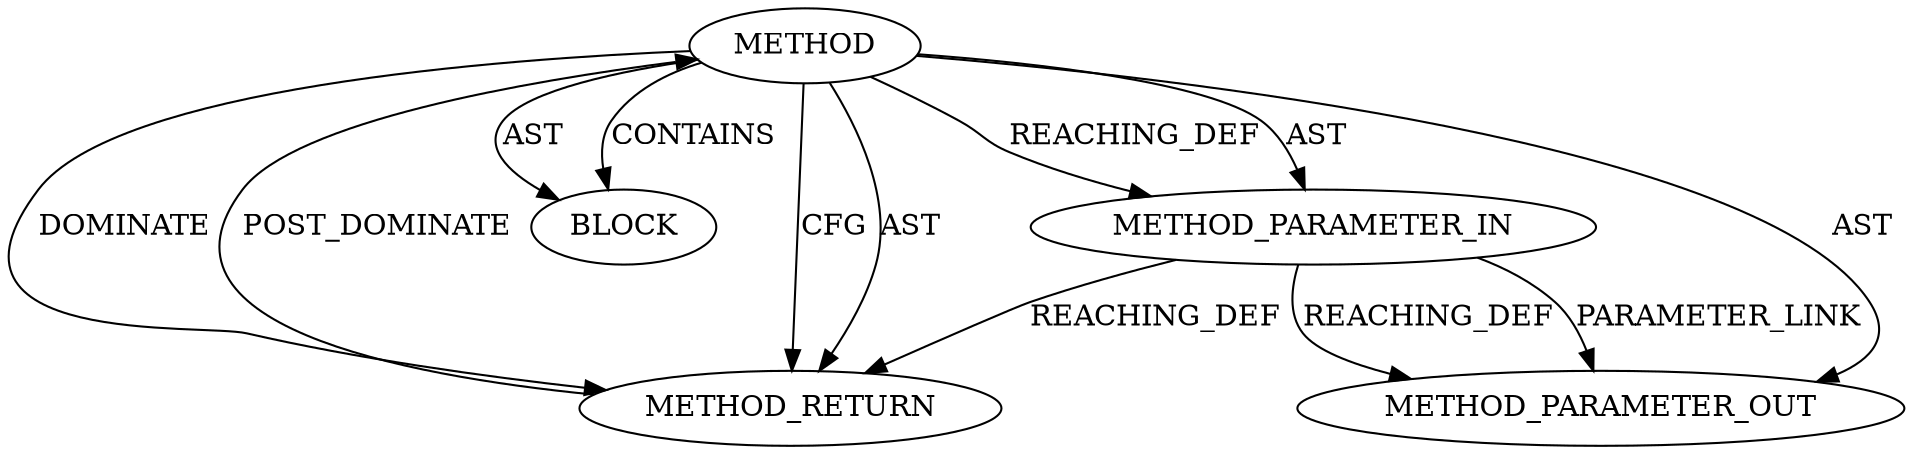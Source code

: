 digraph {
  18574 [label=BLOCK ORDER=2 ARGUMENT_INDEX=-1 CODE="<empty>" TYPE_FULL_NAME="<empty>"]
  18575 [label=METHOD_RETURN ORDER=3 CODE="RET" COLUMN_NUMBER=8 LINE_NUMBER=44 TYPE_FULL_NAME="static" EVALUATION_STRATEGY="BY_VALUE"]
  18573 [label=METHOD_PARAMETER_IN ORDER=1 CODE="device_spinlock" IS_VARIADIC=false COLUMN_NUMBER=24 LINE_NUMBER=44 TYPE_FULL_NAME="ANY" EVALUATION_STRATEGY="BY_VALUE" INDEX=1 NAME="device_spinlock"]
  21722 [label=METHOD_PARAMETER_OUT ORDER=1 CODE="device_spinlock" IS_VARIADIC=false COLUMN_NUMBER=24 LINE_NUMBER=44 TYPE_FULL_NAME="ANY" EVALUATION_STRATEGY="BY_VALUE" INDEX=1 NAME="device_spinlock"]
  18572 [label=METHOD COLUMN_NUMBER=8 LINE_NUMBER=44 COLUMN_NUMBER_END=39 IS_EXTERNAL=false SIGNATURE="static DEFINE_SPINLOCK (ANY)" NAME="DEFINE_SPINLOCK" AST_PARENT_TYPE="TYPE_DECL" AST_PARENT_FULL_NAME="tls_toe.c:<global>" ORDER=2 CODE="static DEFINE_SPINLOCK(device_spinlock);" FULL_NAME="DEFINE_SPINLOCK" LINE_NUMBER_END=44 FILENAME="tls_toe.c"]
  18572 -> 18574 [label=AST ]
  18572 -> 18574 [label=CONTAINS ]
  18572 -> 18575 [label=CFG ]
  18572 -> 18573 [label=REACHING_DEF VARIABLE=""]
  18573 -> 18575 [label=REACHING_DEF VARIABLE="device_spinlock"]
  18575 -> 18572 [label=POST_DOMINATE ]
  18572 -> 18575 [label=AST ]
  18572 -> 21722 [label=AST ]
  18572 -> 18573 [label=AST ]
  18573 -> 21722 [label=REACHING_DEF VARIABLE="device_spinlock"]
  18573 -> 21722 [label=PARAMETER_LINK ]
  18572 -> 18575 [label=DOMINATE ]
}
